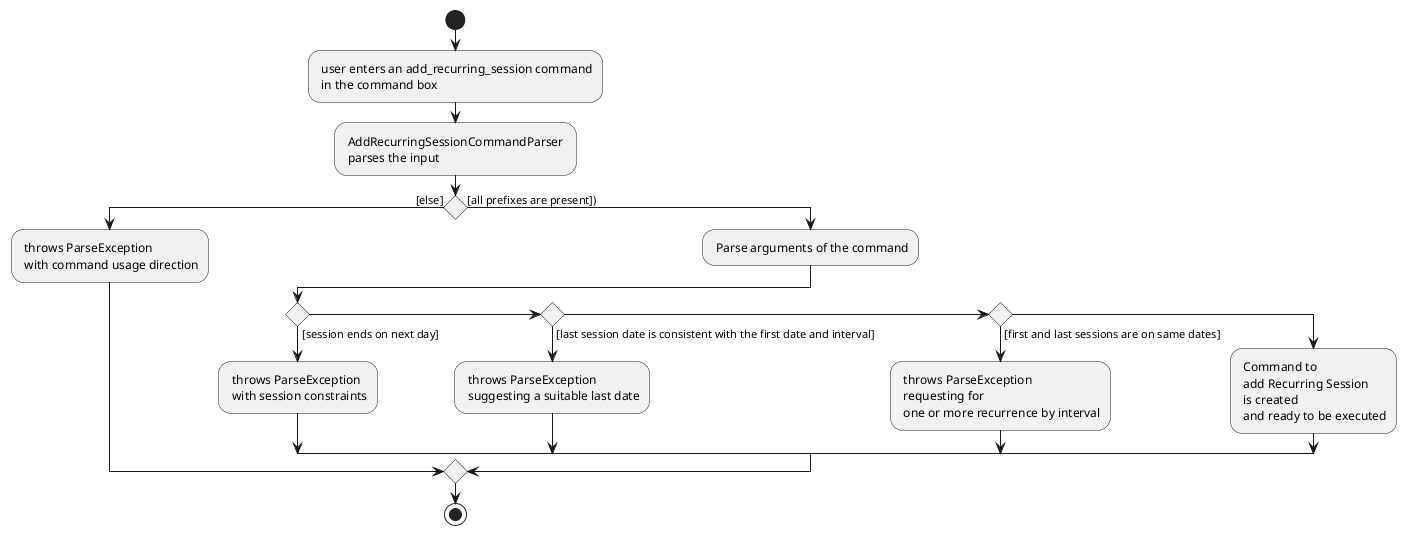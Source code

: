 @startuml
start
: user enters an add_recurring_session command\n in the command box;
: AddRecurringSessionCommandParser \n parses the input;
if () then ([else])
    : throws ParseException \n with command usage direction;
else ([all prefixes are present]))
: Parse arguments of the command;
if () then ([session ends on next day])
  : throws ParseException \n with session constraints;
elseif () then ([last session date is consistent with the first date and interval])
  : throws ParseException \n suggesting a suitable last date;
elseif () then ([first and last sessions are on same dates])
  : throws ParseException \n requesting for \n one or more recurrence by interval;
else ()
  : Command to \n add Recurring Session \n is created \n and ready to be executed;
endif
endif
stop
@enduml

